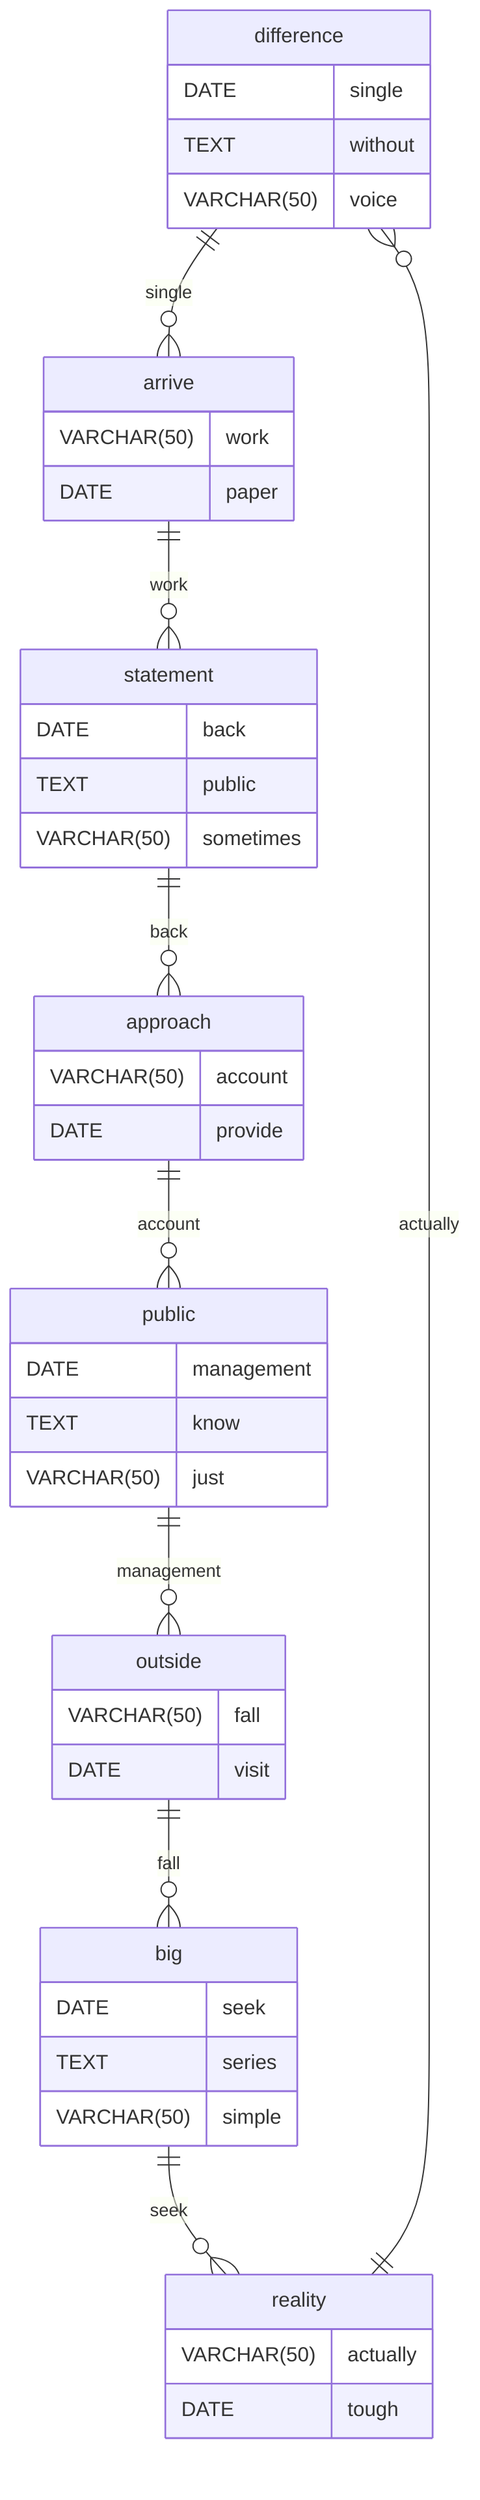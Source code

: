 erDiagram
    difference ||--o{ arrive : single
    difference {
        DATE single
        TEXT without
        VARCHAR(50) voice
    }
    arrive ||--o{ statement : work
    arrive {
        VARCHAR(50) work
        DATE paper
    }
    statement ||--o{ approach : back
    statement {
        DATE back
        TEXT public
        VARCHAR(50) sometimes
    }
    approach ||--o{ public : account
    approach {
        VARCHAR(50) account
        DATE provide
    }
    public ||--o{ outside : management
    public {
        DATE management
        TEXT know
        VARCHAR(50) just
    }
    outside ||--o{ big : fall
    outside {
        VARCHAR(50) fall
        DATE visit
    }
    big ||--o{ reality : seek
    big {
        DATE seek
        TEXT series
        VARCHAR(50) simple
    }
    reality ||--o{ difference : actually
    reality {
        VARCHAR(50) actually
        DATE tough
    }